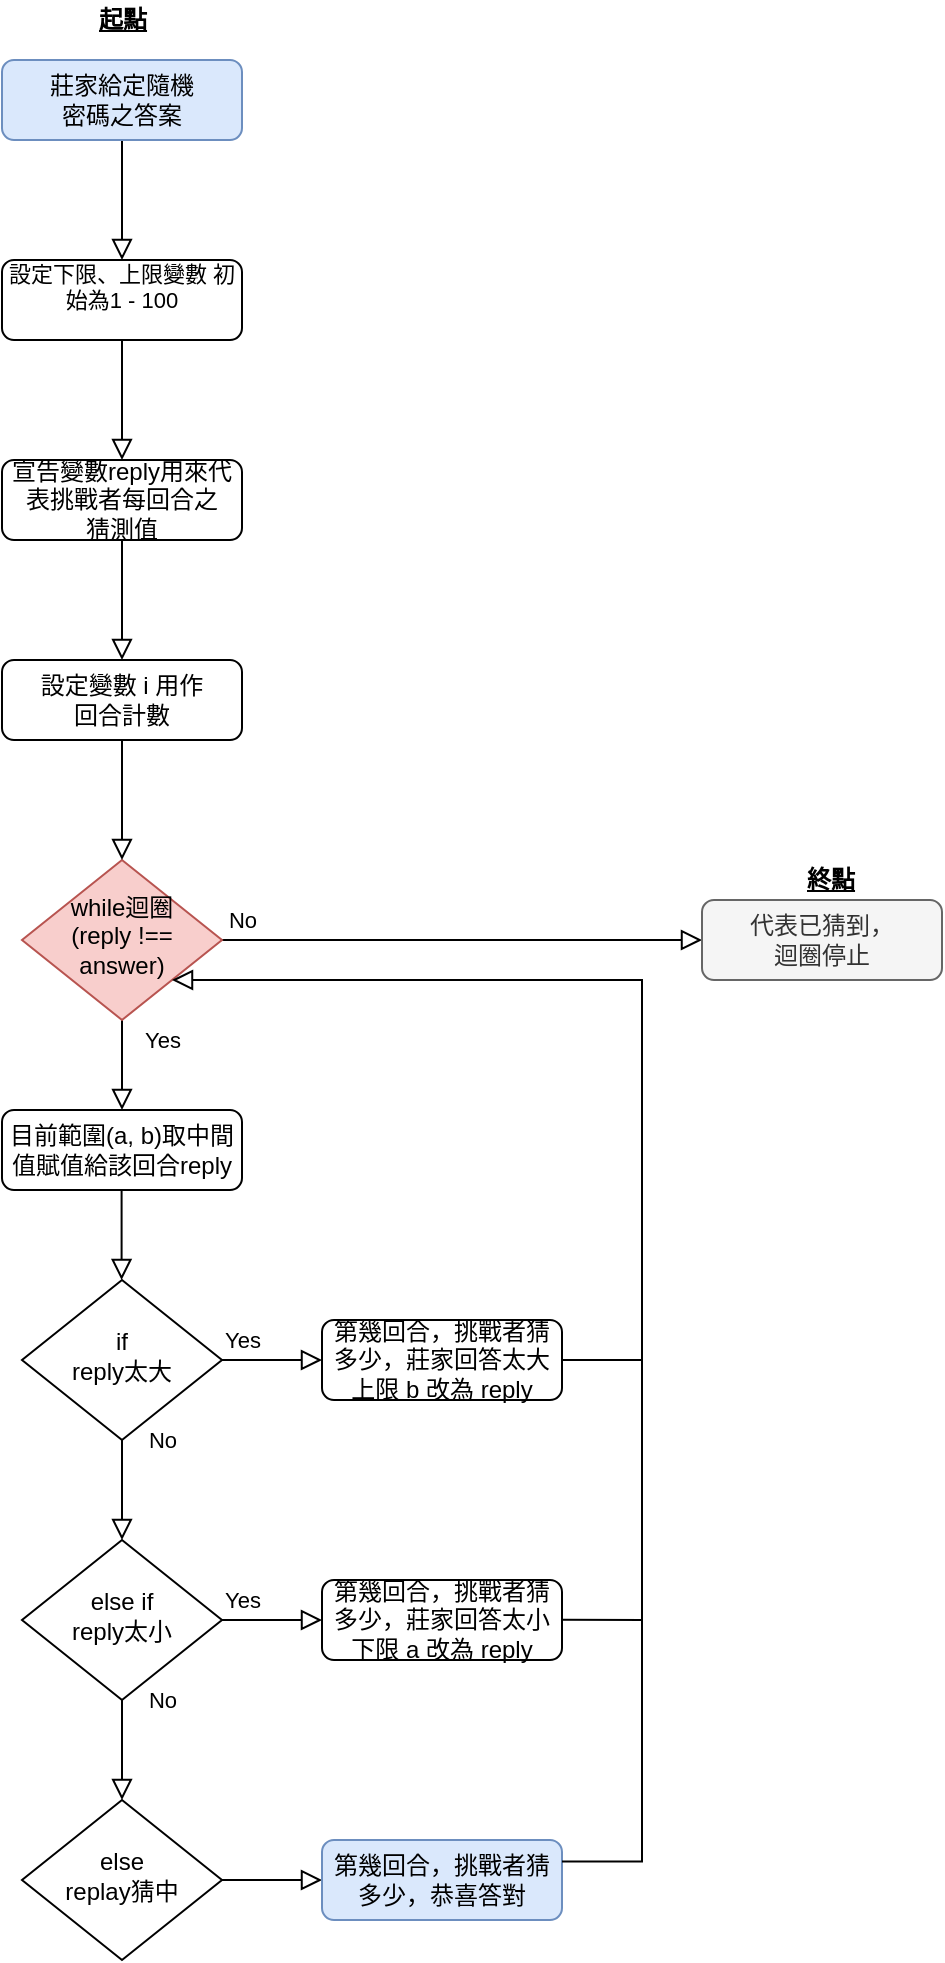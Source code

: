 <mxfile version="14.2.4" type="device"><diagram id="C5RBs43oDa-KdzZeNtuy" name="Page-1"><mxGraphModel dx="660" dy="396" grid="1" gridSize="10" guides="1" tooltips="1" connect="1" arrows="1" fold="1" page="1" pageScale="1" pageWidth="827" pageHeight="1169" math="0" shadow="0"><root><mxCell id="WIyWlLk6GJQsqaUBKTNV-0"/><mxCell id="WIyWlLk6GJQsqaUBKTNV-1" parent="WIyWlLk6GJQsqaUBKTNV-0"/><mxCell id="WIyWlLk6GJQsqaUBKTNV-2" value="" style="rounded=0;html=1;jettySize=auto;orthogonalLoop=1;fontSize=11;endArrow=block;endFill=0;endSize=8;strokeWidth=1;shadow=0;labelBackgroundColor=none;edgeStyle=orthogonalEdgeStyle;" parent="WIyWlLk6GJQsqaUBKTNV-1" source="WIyWlLk6GJQsqaUBKTNV-3" edge="1"><mxGeometry relative="1" as="geometry"><mxPoint x="150" y="160" as="targetPoint"/></mxGeometry></mxCell><mxCell id="WIyWlLk6GJQsqaUBKTNV-3" value="莊家給定隨機&lt;br&gt;密碼之答案" style="rounded=1;whiteSpace=wrap;html=1;fontSize=12;glass=0;strokeWidth=1;shadow=0;fillColor=#dae8fc;strokeColor=#6c8ebf;" parent="WIyWlLk6GJQsqaUBKTNV-1" vertex="1"><mxGeometry x="90" y="60" width="120" height="40" as="geometry"/></mxCell><mxCell id="WIyWlLk6GJQsqaUBKTNV-4" value="Yes" style="rounded=0;html=1;jettySize=auto;orthogonalLoop=1;fontSize=11;endArrow=block;endFill=0;endSize=8;strokeWidth=1;shadow=0;labelBackgroundColor=none;edgeStyle=orthogonalEdgeStyle;entryX=0.5;entryY=0;entryDx=0;entryDy=0;" parent="WIyWlLk6GJQsqaUBKTNV-1" source="WIyWlLk6GJQsqaUBKTNV-6" target="WIyWlLk6GJQsqaUBKTNV-7" edge="1"><mxGeometry x="-0.556" y="20" relative="1" as="geometry"><mxPoint as="offset"/><mxPoint x="150" y="580" as="targetPoint"/></mxGeometry></mxCell><mxCell id="WIyWlLk6GJQsqaUBKTNV-5" value="No" style="edgeStyle=orthogonalEdgeStyle;rounded=0;html=1;jettySize=auto;orthogonalLoop=1;fontSize=11;endArrow=block;endFill=0;endSize=8;strokeWidth=1;shadow=0;labelBackgroundColor=none;entryX=0;entryY=0.5;entryDx=0;entryDy=0;" parent="WIyWlLk6GJQsqaUBKTNV-1" source="WIyWlLk6GJQsqaUBKTNV-6" target="hp-dCoEWyeRj1kgB5t7Y-28" edge="1"><mxGeometry x="-0.917" y="10" relative="1" as="geometry"><mxPoint as="offset"/><mxPoint x="330" y="500" as="targetPoint"/></mxGeometry></mxCell><mxCell id="WIyWlLk6GJQsqaUBKTNV-6" value="while迴圈&lt;br&gt;(reply !== answer)" style="rhombus;whiteSpace=wrap;html=1;shadow=0;fontFamily=Helvetica;fontSize=12;align=center;strokeWidth=1;spacing=6;spacingTop=-4;fillColor=#f8cecc;strokeColor=#b85450;" parent="WIyWlLk6GJQsqaUBKTNV-1" vertex="1"><mxGeometry x="100" y="460" width="100" height="80" as="geometry"/></mxCell><mxCell id="WIyWlLk6GJQsqaUBKTNV-7" value="目前範圍(a, b)取中間值賦值給該回合reply" style="rounded=1;whiteSpace=wrap;html=1;fontSize=12;glass=0;strokeWidth=1;shadow=0;" parent="WIyWlLk6GJQsqaUBKTNV-1" vertex="1"><mxGeometry x="90" y="585" width="120" height="40" as="geometry"/></mxCell><mxCell id="WIyWlLk6GJQsqaUBKTNV-8" value="No" style="rounded=0;html=1;jettySize=auto;orthogonalLoop=1;fontSize=11;endArrow=block;endFill=0;endSize=8;strokeWidth=1;shadow=0;labelBackgroundColor=none;edgeStyle=orthogonalEdgeStyle;" parent="WIyWlLk6GJQsqaUBKTNV-1" source="WIyWlLk6GJQsqaUBKTNV-10" edge="1"><mxGeometry x="-1" y="20" relative="1" as="geometry"><mxPoint as="offset"/><mxPoint x="150" y="800" as="targetPoint"/></mxGeometry></mxCell><mxCell id="WIyWlLk6GJQsqaUBKTNV-9" value="Yes" style="edgeStyle=orthogonalEdgeStyle;rounded=0;html=1;jettySize=auto;orthogonalLoop=1;fontSize=11;endArrow=block;endFill=0;endSize=8;strokeWidth=1;shadow=0;labelBackgroundColor=none;" parent="WIyWlLk6GJQsqaUBKTNV-1" source="WIyWlLk6GJQsqaUBKTNV-10" edge="1"><mxGeometry x="-0.6" y="10" relative="1" as="geometry"><mxPoint as="offset"/><mxPoint x="250" y="710" as="targetPoint"/></mxGeometry></mxCell><mxCell id="WIyWlLk6GJQsqaUBKTNV-10" value="if&lt;br&gt;reply太大" style="rhombus;whiteSpace=wrap;html=1;shadow=0;fontFamily=Helvetica;fontSize=12;align=center;strokeWidth=1;spacing=6;spacingTop=-4;" parent="WIyWlLk6GJQsqaUBKTNV-1" vertex="1"><mxGeometry x="100" y="670" width="100" height="80" as="geometry"/></mxCell><mxCell id="WIyWlLk6GJQsqaUBKTNV-11" value="第幾回合，挑戰者猜多少，莊家回答太大&lt;br&gt;上限 b 改為 reply" style="rounded=1;whiteSpace=wrap;html=1;fontSize=12;glass=0;strokeWidth=1;shadow=0;" parent="WIyWlLk6GJQsqaUBKTNV-1" vertex="1"><mxGeometry x="250" y="690" width="120" height="40" as="geometry"/></mxCell><mxCell id="hp-dCoEWyeRj1kgB5t7Y-0" value="" style="rounded=0;html=1;jettySize=auto;orthogonalLoop=1;fontSize=11;endArrow=block;endFill=0;endSize=8;strokeWidth=1;shadow=0;labelBackgroundColor=none;edgeStyle=orthogonalEdgeStyle;" edge="1" parent="WIyWlLk6GJQsqaUBKTNV-1" source="hp-dCoEWyeRj1kgB5t7Y-1"><mxGeometry relative="1" as="geometry"><mxPoint x="150" y="260" as="targetPoint"/></mxGeometry></mxCell><mxCell id="hp-dCoEWyeRj1kgB5t7Y-1" value="&lt;div style=&quot;font-size: 11px&quot;&gt;&lt;font style=&quot;font-size: 11px&quot;&gt;設定下限、上限變數 初始為1 - 100&lt;/font&gt;&lt;/div&gt;&lt;div style=&quot;font-size: 11px&quot;&gt;&lt;br style=&quot;font-size: 11px&quot;&gt;&lt;/div&gt;" style="rounded=1;whiteSpace=wrap;html=1;fontSize=12;glass=0;strokeWidth=1;shadow=0;" vertex="1" parent="WIyWlLk6GJQsqaUBKTNV-1"><mxGeometry x="90" y="160" width="120" height="40" as="geometry"/></mxCell><mxCell id="hp-dCoEWyeRj1kgB5t7Y-2" value="" style="rounded=0;html=1;jettySize=auto;orthogonalLoop=1;fontSize=11;endArrow=block;endFill=0;endSize=8;strokeWidth=1;shadow=0;labelBackgroundColor=none;edgeStyle=orthogonalEdgeStyle;" edge="1" parent="WIyWlLk6GJQsqaUBKTNV-1" source="hp-dCoEWyeRj1kgB5t7Y-3"><mxGeometry relative="1" as="geometry"><mxPoint x="150" y="360" as="targetPoint"/></mxGeometry></mxCell><mxCell id="hp-dCoEWyeRj1kgB5t7Y-3" value="宣告變數reply用來代表挑戰者每回合之&lt;br&gt;猜測值" style="rounded=1;whiteSpace=wrap;html=1;fontSize=12;glass=0;strokeWidth=1;shadow=0;" vertex="1" parent="WIyWlLk6GJQsqaUBKTNV-1"><mxGeometry x="90" y="260" width="120" height="40" as="geometry"/></mxCell><mxCell id="hp-dCoEWyeRj1kgB5t7Y-4" value="" style="rounded=0;html=1;jettySize=auto;orthogonalLoop=1;fontSize=11;endArrow=block;endFill=0;endSize=8;strokeWidth=1;shadow=0;labelBackgroundColor=none;edgeStyle=orthogonalEdgeStyle;" edge="1" parent="WIyWlLk6GJQsqaUBKTNV-1" source="hp-dCoEWyeRj1kgB5t7Y-5"><mxGeometry relative="1" as="geometry"><mxPoint x="150" y="460" as="targetPoint"/></mxGeometry></mxCell><mxCell id="hp-dCoEWyeRj1kgB5t7Y-5" value="設定變數 i 用作&lt;br&gt;回合計數" style="rounded=1;whiteSpace=wrap;html=1;fontSize=12;glass=0;strokeWidth=1;shadow=0;" vertex="1" parent="WIyWlLk6GJQsqaUBKTNV-1"><mxGeometry x="90" y="360" width="120" height="40" as="geometry"/></mxCell><mxCell id="hp-dCoEWyeRj1kgB5t7Y-12" value="No" style="rounded=0;html=1;jettySize=auto;orthogonalLoop=1;fontSize=11;endArrow=block;endFill=0;endSize=8;strokeWidth=1;shadow=0;labelBackgroundColor=none;edgeStyle=orthogonalEdgeStyle;" edge="1" parent="WIyWlLk6GJQsqaUBKTNV-1" source="hp-dCoEWyeRj1kgB5t7Y-14" target="hp-dCoEWyeRj1kgB5t7Y-17"><mxGeometry x="-1" y="20" relative="1" as="geometry"><mxPoint as="offset"/></mxGeometry></mxCell><mxCell id="hp-dCoEWyeRj1kgB5t7Y-13" value="Yes" style="edgeStyle=orthogonalEdgeStyle;rounded=0;html=1;jettySize=auto;orthogonalLoop=1;fontSize=11;endArrow=block;endFill=0;endSize=8;strokeWidth=1;shadow=0;labelBackgroundColor=none;" edge="1" parent="WIyWlLk6GJQsqaUBKTNV-1" source="hp-dCoEWyeRj1kgB5t7Y-14"><mxGeometry x="-0.6" y="10" relative="1" as="geometry"><mxPoint as="offset"/><mxPoint x="250" y="840" as="targetPoint"/></mxGeometry></mxCell><mxCell id="hp-dCoEWyeRj1kgB5t7Y-14" value="else if &lt;br&gt;reply太小" style="rhombus;whiteSpace=wrap;html=1;shadow=0;fontFamily=Helvetica;fontSize=12;align=center;strokeWidth=1;spacing=6;spacingTop=-4;" vertex="1" parent="WIyWlLk6GJQsqaUBKTNV-1"><mxGeometry x="100" y="800" width="100" height="80" as="geometry"/></mxCell><mxCell id="hp-dCoEWyeRj1kgB5t7Y-16" value="" style="edgeStyle=orthogonalEdgeStyle;rounded=0;html=1;jettySize=auto;orthogonalLoop=1;fontSize=11;endArrow=block;endFill=0;endSize=8;strokeWidth=1;shadow=0;labelBackgroundColor=none;" edge="1" parent="WIyWlLk6GJQsqaUBKTNV-1" source="hp-dCoEWyeRj1kgB5t7Y-17"><mxGeometry y="10" relative="1" as="geometry"><mxPoint as="offset"/><mxPoint x="250" y="970" as="targetPoint"/></mxGeometry></mxCell><mxCell id="hp-dCoEWyeRj1kgB5t7Y-17" value="else&lt;br&gt;replay猜中" style="rhombus;whiteSpace=wrap;html=1;shadow=0;fontFamily=Helvetica;fontSize=12;align=center;strokeWidth=1;spacing=6;spacingTop=-4;" vertex="1" parent="WIyWlLk6GJQsqaUBKTNV-1"><mxGeometry x="100" y="930" width="100" height="80" as="geometry"/></mxCell><mxCell id="hp-dCoEWyeRj1kgB5t7Y-20" value="" style="rounded=0;html=1;jettySize=auto;orthogonalLoop=1;fontSize=11;endArrow=block;endFill=0;endSize=8;strokeWidth=1;shadow=0;labelBackgroundColor=none;edgeStyle=orthogonalEdgeStyle;entryX=0.5;entryY=0;entryDx=0;entryDy=0;" edge="1" parent="WIyWlLk6GJQsqaUBKTNV-1"><mxGeometry y="20" relative="1" as="geometry"><mxPoint as="offset"/><mxPoint x="149.8" y="625" as="sourcePoint"/><mxPoint x="149.8" y="670" as="targetPoint"/></mxGeometry></mxCell><mxCell id="hp-dCoEWyeRj1kgB5t7Y-21" value="第幾回合，挑戰者猜多少，莊家回答太小&lt;br&gt;下限 a 改為 reply" style="rounded=1;whiteSpace=wrap;html=1;fontSize=12;glass=0;strokeWidth=1;shadow=0;" vertex="1" parent="WIyWlLk6GJQsqaUBKTNV-1"><mxGeometry x="250" y="820" width="120" height="40" as="geometry"/></mxCell><mxCell id="hp-dCoEWyeRj1kgB5t7Y-22" value="第幾回合，挑戰者猜多少，恭喜答對" style="rounded=1;whiteSpace=wrap;html=1;fontSize=12;glass=0;strokeWidth=1;shadow=0;fillColor=#dae8fc;strokeColor=#6c8ebf;" vertex="1" parent="WIyWlLk6GJQsqaUBKTNV-1"><mxGeometry x="250" y="950" width="120" height="40" as="geometry"/></mxCell><mxCell id="hp-dCoEWyeRj1kgB5t7Y-25" value="起點" style="text;html=1;align=center;verticalAlign=middle;resizable=0;points=[];autosize=1;fontStyle=5" vertex="1" parent="WIyWlLk6GJQsqaUBKTNV-1"><mxGeometry x="130" y="30" width="40" height="20" as="geometry"/></mxCell><mxCell id="hp-dCoEWyeRj1kgB5t7Y-26" value="終點" style="text;html=1;align=center;verticalAlign=middle;resizable=0;points=[];autosize=1;fontStyle=5" vertex="1" parent="WIyWlLk6GJQsqaUBKTNV-1"><mxGeometry x="484" y="460" width="40" height="20" as="geometry"/></mxCell><mxCell id="hp-dCoEWyeRj1kgB5t7Y-28" value="代表已猜到，&lt;br&gt;迴圈停止" style="rounded=1;whiteSpace=wrap;html=1;fontSize=12;glass=0;strokeWidth=1;shadow=0;fillColor=#f5f5f5;strokeColor=#666666;fontColor=#333333;" vertex="1" parent="WIyWlLk6GJQsqaUBKTNV-1"><mxGeometry x="440" y="480" width="120" height="40" as="geometry"/></mxCell><mxCell id="hp-dCoEWyeRj1kgB5t7Y-31" value="" style="edgeStyle=orthogonalEdgeStyle;rounded=0;html=1;jettySize=auto;orthogonalLoop=1;fontSize=11;endArrow=block;endFill=0;endSize=8;strokeWidth=1;shadow=0;labelBackgroundColor=none;entryX=1;entryY=1;entryDx=0;entryDy=0;" edge="1" parent="WIyWlLk6GJQsqaUBKTNV-1" target="WIyWlLk6GJQsqaUBKTNV-6"><mxGeometry y="10" relative="1" as="geometry"><mxPoint as="offset"/><mxPoint x="180" y="520" as="targetPoint"/><mxPoint x="370" y="960.71" as="sourcePoint"/><Array as="points"><mxPoint x="410" y="961"/><mxPoint x="410" y="520"/></Array></mxGeometry></mxCell><mxCell id="hp-dCoEWyeRj1kgB5t7Y-34" value="" style="endArrow=none;html=1;exitX=1;exitY=0.5;exitDx=0;exitDy=0;" edge="1" parent="WIyWlLk6GJQsqaUBKTNV-1" source="WIyWlLk6GJQsqaUBKTNV-11"><mxGeometry width="50" height="50" relative="1" as="geometry"><mxPoint x="370" y="720" as="sourcePoint"/><mxPoint x="410" y="710" as="targetPoint"/></mxGeometry></mxCell><mxCell id="hp-dCoEWyeRj1kgB5t7Y-35" value="" style="endArrow=none;html=1;exitX=1;exitY=0.5;exitDx=0;exitDy=0;" edge="1" parent="WIyWlLk6GJQsqaUBKTNV-1"><mxGeometry width="50" height="50" relative="1" as="geometry"><mxPoint x="370" y="839.83" as="sourcePoint"/><mxPoint x="410" y="840" as="targetPoint"/></mxGeometry></mxCell></root></mxGraphModel></diagram></mxfile>